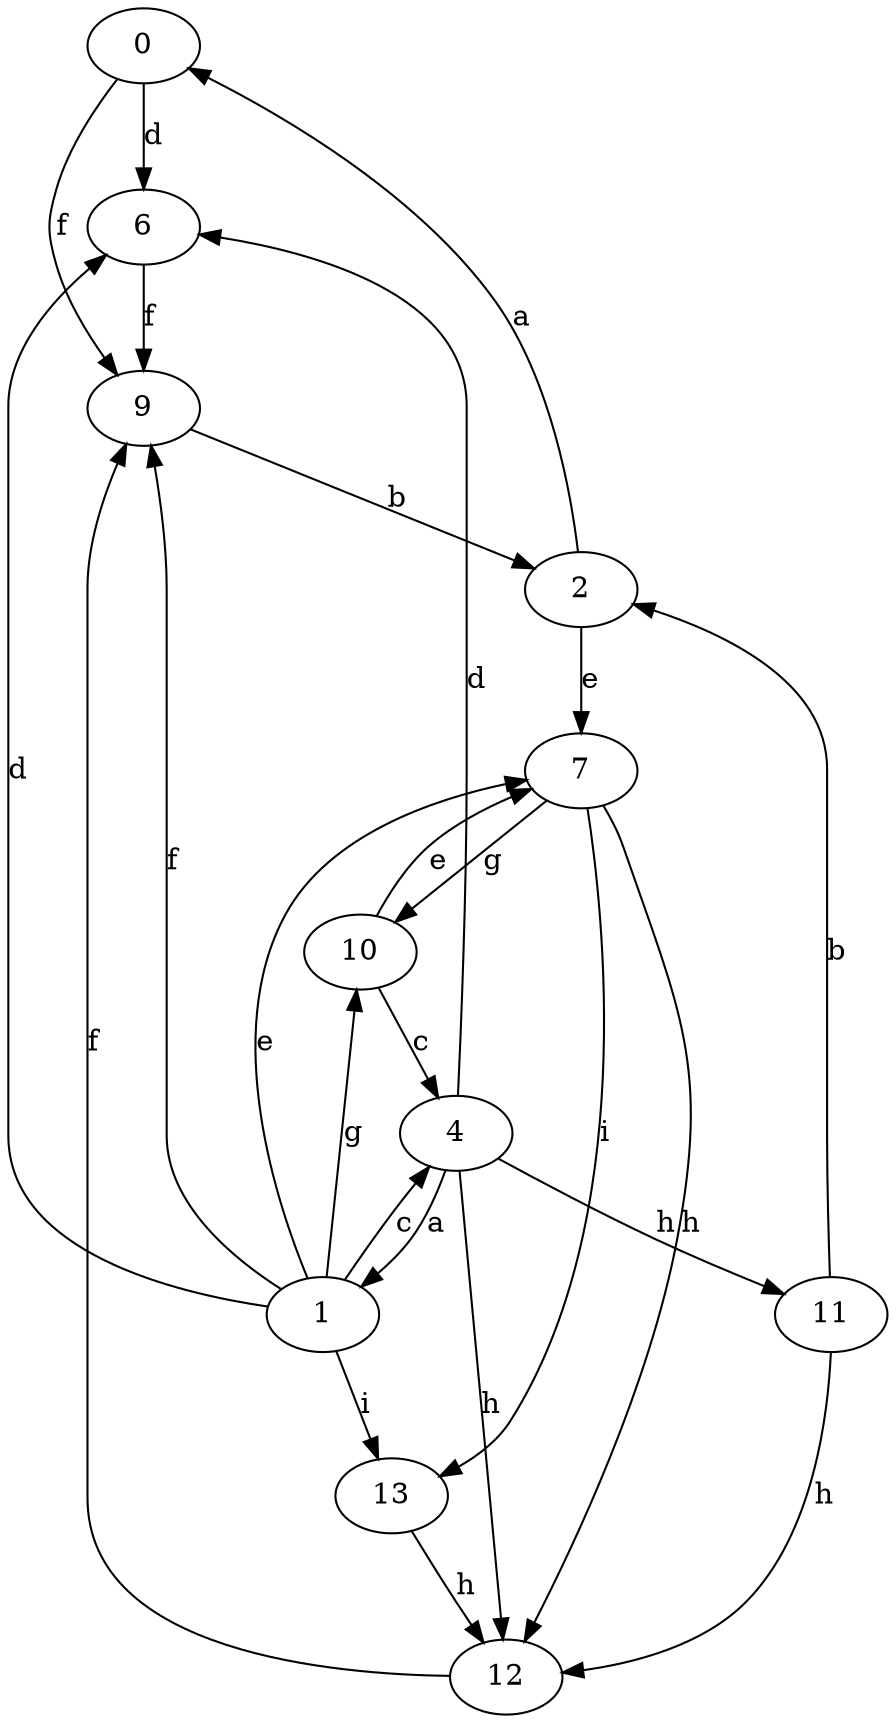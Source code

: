 strict digraph  {
0;
1;
2;
4;
6;
7;
9;
10;
11;
12;
13;
0 -> 6  [label=d];
0 -> 9  [label=f];
1 -> 4  [label=c];
1 -> 6  [label=d];
1 -> 7  [label=e];
1 -> 9  [label=f];
1 -> 10  [label=g];
1 -> 13  [label=i];
2 -> 0  [label=a];
2 -> 7  [label=e];
4 -> 1  [label=a];
4 -> 6  [label=d];
4 -> 11  [label=h];
4 -> 12  [label=h];
6 -> 9  [label=f];
7 -> 10  [label=g];
7 -> 12  [label=h];
7 -> 13  [label=i];
9 -> 2  [label=b];
10 -> 4  [label=c];
10 -> 7  [label=e];
11 -> 2  [label=b];
11 -> 12  [label=h];
12 -> 9  [label=f];
13 -> 12  [label=h];
}
